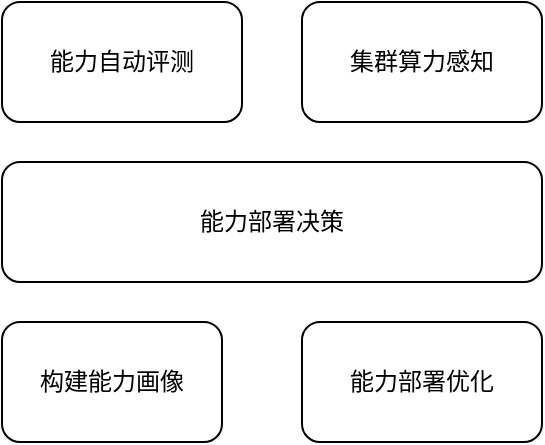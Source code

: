 <mxfile version="20.2.7" type="github" pages="3">
  <diagram id="c_qBDZXppw1qah-Odxho" name="算力智能调度">
    <mxGraphModel dx="1038" dy="556" grid="1" gridSize="10" guides="1" tooltips="1" connect="1" arrows="1" fold="1" page="1" pageScale="1" pageWidth="827" pageHeight="1169" math="0" shadow="0">
      <root>
        <mxCell id="0" />
        <mxCell id="1" parent="0" />
        <mxCell id="bhlNeT-pdVcCC8ToB-vW-2" value="能力自动评测" style="rounded=1;whiteSpace=wrap;html=1;" vertex="1" parent="1">
          <mxGeometry x="80" y="120" width="120" height="60" as="geometry" />
        </mxCell>
        <mxCell id="bhlNeT-pdVcCC8ToB-vW-3" value="集群算力感知" style="rounded=1;whiteSpace=wrap;html=1;" vertex="1" parent="1">
          <mxGeometry x="230" y="120" width="120" height="60" as="geometry" />
        </mxCell>
        <mxCell id="bhlNeT-pdVcCC8ToB-vW-4" value="能力部署决策" style="rounded=1;whiteSpace=wrap;html=1;" vertex="1" parent="1">
          <mxGeometry x="80" y="200" width="270" height="60" as="geometry" />
        </mxCell>
        <mxCell id="bhlNeT-pdVcCC8ToB-vW-5" value="构建能力画像" style="rounded=1;whiteSpace=wrap;html=1;" vertex="1" parent="1">
          <mxGeometry x="80" y="280" width="110" height="60" as="geometry" />
        </mxCell>
        <mxCell id="bhlNeT-pdVcCC8ToB-vW-6" value="能力部署优化" style="rounded=1;whiteSpace=wrap;html=1;" vertex="1" parent="1">
          <mxGeometry x="230" y="280" width="120" height="60" as="geometry" />
        </mxCell>
      </root>
    </mxGraphModel>
  </diagram>
  <diagram id="NjI1VTTY4DiQkGKBBrJz" name="混合调度">
    <mxGraphModel dx="1038" dy="556" grid="1" gridSize="10" guides="1" tooltips="1" connect="1" arrows="1" fold="1" page="1" pageScale="1" pageWidth="827" pageHeight="1169" math="0" shadow="0">
      <root>
        <mxCell id="0" />
        <mxCell id="1" parent="0" />
      </root>
    </mxGraphModel>
  </diagram>
  <diagram id="jQ-zM2VaS5n3sKBZ0DGP" name="云边端协同">
    <mxGraphModel dx="1038" dy="556" grid="1" gridSize="10" guides="1" tooltips="1" connect="1" arrows="1" fold="1" page="1" pageScale="1" pageWidth="827" pageHeight="1169" math="0" shadow="0">
      <root>
        <mxCell id="0" />
        <mxCell id="1" parent="0" />
      </root>
    </mxGraphModel>
  </diagram>
</mxfile>
